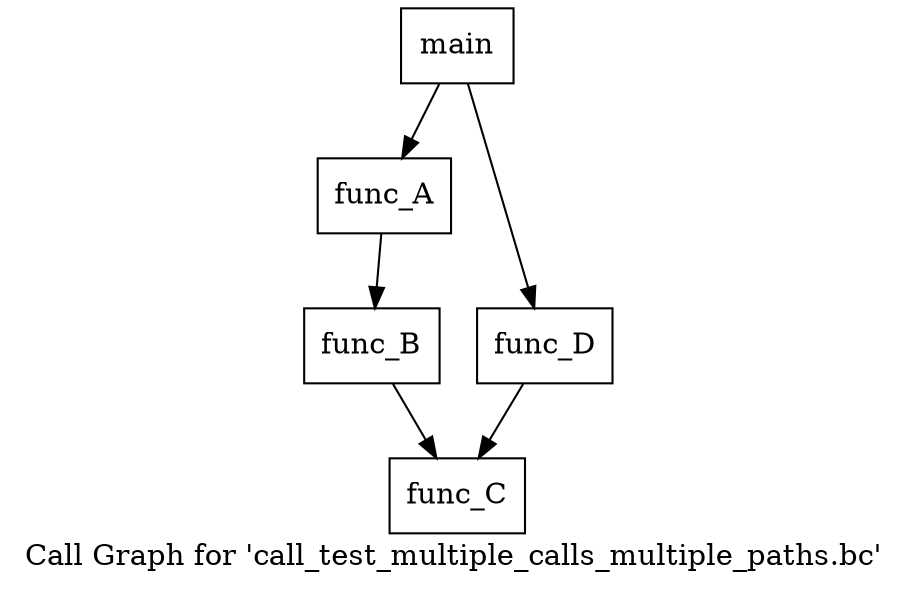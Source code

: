 digraph "Call Graph for 'call_test_multiple_calls_multiple_paths.bc'  "{
label="Call Graph for 'call_test_multiple_calls_multiple_paths.bc' ";
Node_4[shape=box,style=solid,label="main"]
"Node_4"->"Node_2"
"Node_4"->"Node_3"
Node_2[shape=box,style=solid,label="func_A"]
"Node_2"->"Node_1"
Node_3[shape=box,style=solid,label="func_D"]
"Node_3"->"Node_0"
Node_1[shape=box,style=solid,label="func_B"]
"Node_1"->"Node_0"
Node_0[shape=box,style=solid,label="func_C"]
}

digraph "Call Graph for 'call_test_multiple_calls_multiple_paths.bc'  "{
label="Call Graph for 'call_test_multiple_calls_multiple_paths.bc' ";
Node_4[shape=box,style=solid,label="main"]
"Node_4"->"Node_2"
"Node_4"->"Node_3"
Node_2[shape=box,style=solid,label="func_A"]
"Node_2"->"Node_1"
Node_3[shape=box,style=solid,label="func_D"]
"Node_3"->"Node_0"
Node_1[shape=box,style=solid,label="func_B"]
"Node_1"->"Node_0"
Node_0[shape=box,style=solid,label="func_C"]
}

